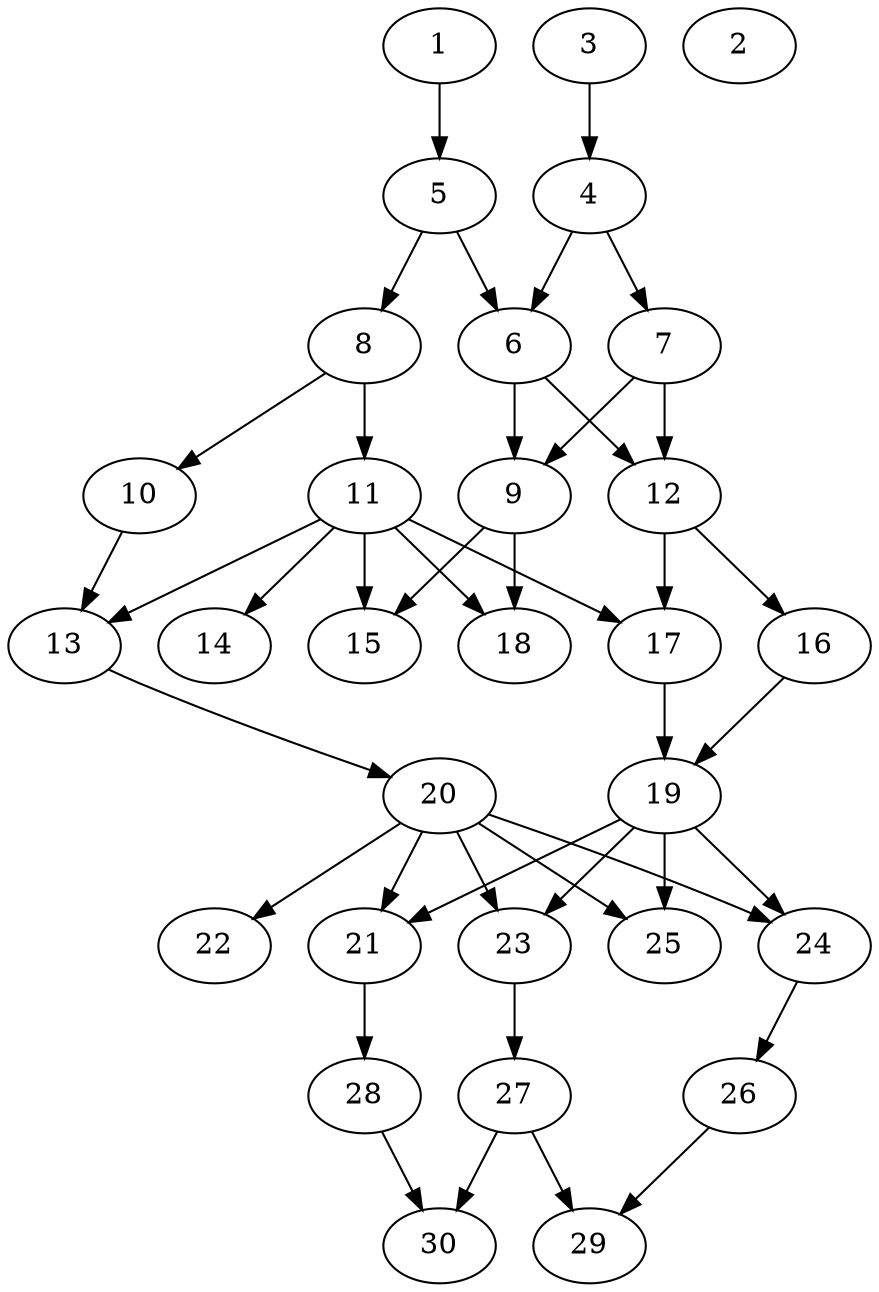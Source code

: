 // DAG automatically generated by daggen at Thu Oct  3 14:04:18 2019
// ./daggen --dot -n 30 --ccr 0.5 --fat 0.5 --regular 0.5 --density 0.7 --mindata 5242880 --maxdata 52428800 
digraph G {
  1 [size="79888384", alpha="0.09", expect_size="39944192"] 
  1 -> 5 [size ="39944192"]
  2 [size="76587008", alpha="0.08", expect_size="38293504"] 
  3 [size="19388416", alpha="0.12", expect_size="9694208"] 
  3 -> 4 [size ="9694208"]
  4 [size="26935296", alpha="0.07", expect_size="13467648"] 
  4 -> 6 [size ="13467648"]
  4 -> 7 [size ="13467648"]
  5 [size="52137984", alpha="0.16", expect_size="26068992"] 
  5 -> 6 [size ="26068992"]
  5 -> 8 [size ="26068992"]
  6 [size="59856896", alpha="0.17", expect_size="29928448"] 
  6 -> 9 [size ="29928448"]
  6 -> 12 [size ="29928448"]
  7 [size="68554752", alpha="0.06", expect_size="34277376"] 
  7 -> 9 [size ="34277376"]
  7 -> 12 [size ="34277376"]
  8 [size="33474560", alpha="0.06", expect_size="16737280"] 
  8 -> 10 [size ="16737280"]
  8 -> 11 [size ="16737280"]
  9 [size="53458944", alpha="0.04", expect_size="26729472"] 
  9 -> 15 [size ="26729472"]
  9 -> 18 [size ="26729472"]
  10 [size="58955776", alpha="0.07", expect_size="29477888"] 
  10 -> 13 [size ="29477888"]
  11 [size="83699712", alpha="0.04", expect_size="41849856"] 
  11 -> 13 [size ="41849856"]
  11 -> 14 [size ="41849856"]
  11 -> 15 [size ="41849856"]
  11 -> 17 [size ="41849856"]
  11 -> 18 [size ="41849856"]
  12 [size="31692800", alpha="0.01", expect_size="15846400"] 
  12 -> 16 [size ="15846400"]
  12 -> 17 [size ="15846400"]
  13 [size="67323904", alpha="0.08", expect_size="33661952"] 
  13 -> 20 [size ="33661952"]
  14 [size="27897856", alpha="0.11", expect_size="13948928"] 
  15 [size="59990016", alpha="0.20", expect_size="29995008"] 
  16 [size="39507968", alpha="0.08", expect_size="19753984"] 
  16 -> 19 [size ="19753984"]
  17 [size="26392576", alpha="0.06", expect_size="13196288"] 
  17 -> 19 [size ="13196288"]
  18 [size="56107008", alpha="0.10", expect_size="28053504"] 
  19 [size="86401024", alpha="0.20", expect_size="43200512"] 
  19 -> 21 [size ="43200512"]
  19 -> 23 [size ="43200512"]
  19 -> 24 [size ="43200512"]
  19 -> 25 [size ="43200512"]
  20 [size="103837696", alpha="0.03", expect_size="51918848"] 
  20 -> 21 [size ="51918848"]
  20 -> 22 [size ="51918848"]
  20 -> 23 [size ="51918848"]
  20 -> 24 [size ="51918848"]
  20 -> 25 [size ="51918848"]
  21 [size="42668032", alpha="0.01", expect_size="21334016"] 
  21 -> 28 [size ="21334016"]
  22 [size="62015488", alpha="0.13", expect_size="31007744"] 
  23 [size="68806656", alpha="0.07", expect_size="34403328"] 
  23 -> 27 [size ="34403328"]
  24 [size="13719552", alpha="0.04", expect_size="6859776"] 
  24 -> 26 [size ="6859776"]
  25 [size="64608256", alpha="0.11", expect_size="32304128"] 
  26 [size="62404608", alpha="0.07", expect_size="31202304"] 
  26 -> 29 [size ="31202304"]
  27 [size="99237888", alpha="0.16", expect_size="49618944"] 
  27 -> 29 [size ="49618944"]
  27 -> 30 [size ="49618944"]
  28 [size="35004416", alpha="0.10", expect_size="17502208"] 
  28 -> 30 [size ="17502208"]
  29 [size="81190912", alpha="0.13", expect_size="40595456"] 
  30 [size="79669248", alpha="0.06", expect_size="39834624"] 
}
